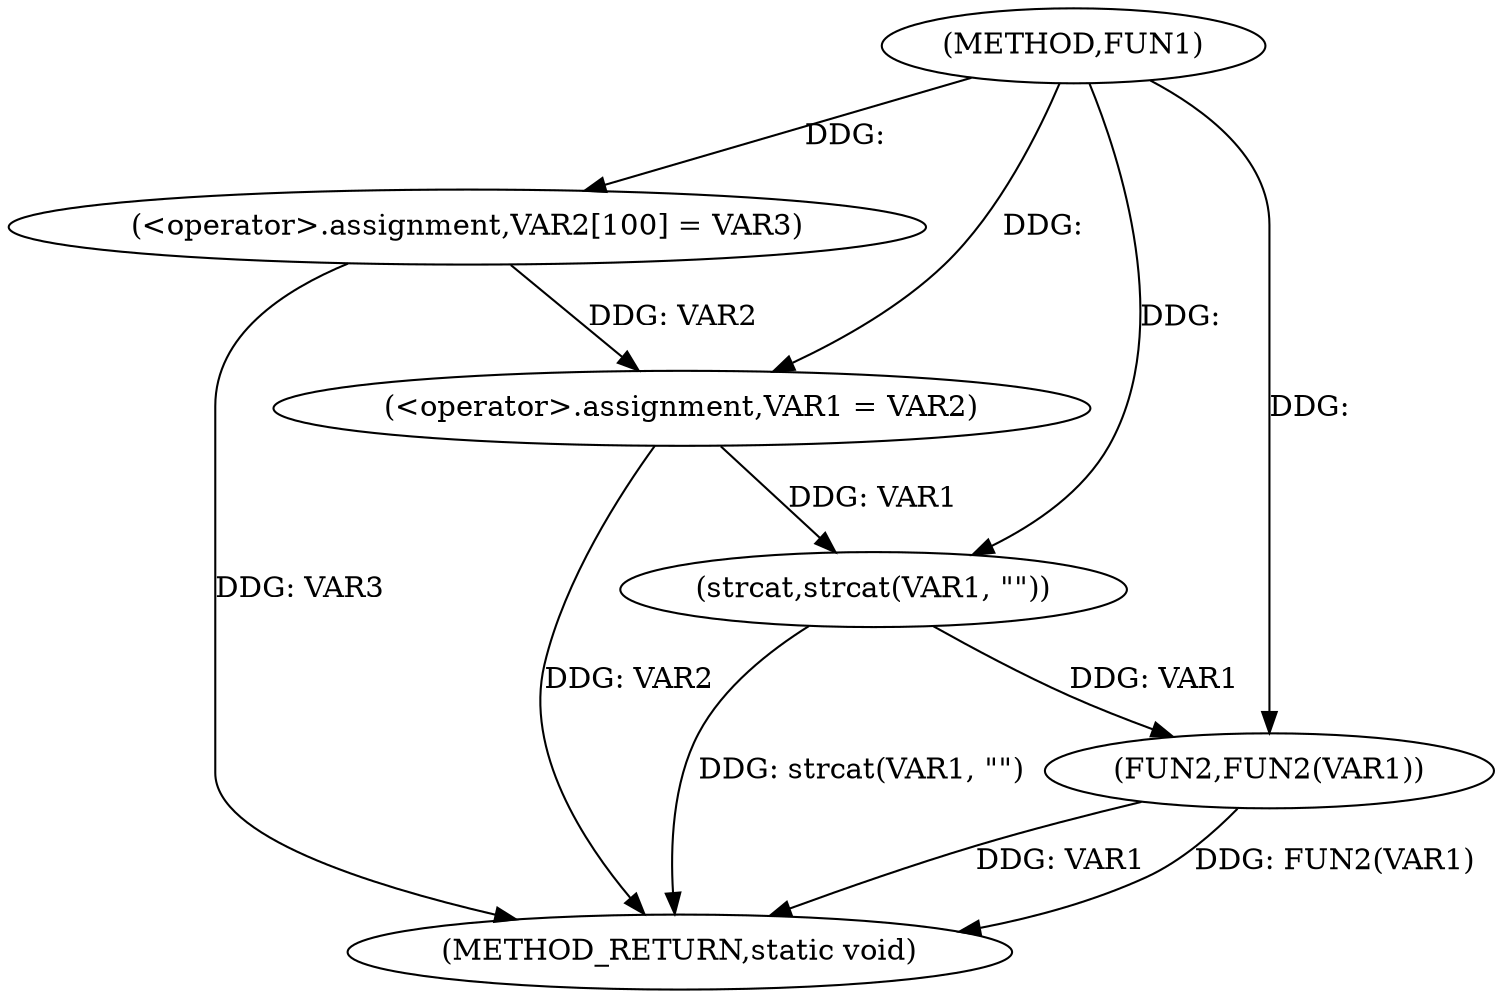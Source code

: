 digraph FUN1 {  
"1000100" [label = "(METHOD,FUN1)" ]
"1000115" [label = "(METHOD_RETURN,static void)" ]
"1000104" [label = "(<operator>.assignment,VAR2[100] = VAR3)" ]
"1000107" [label = "(<operator>.assignment,VAR1 = VAR2)" ]
"1000110" [label = "(strcat,strcat(VAR1, \"\"))" ]
"1000113" [label = "(FUN2,FUN2(VAR1))" ]
  "1000113" -> "1000115"  [ label = "DDG: VAR1"] 
  "1000113" -> "1000115"  [ label = "DDG: FUN2(VAR1)"] 
  "1000110" -> "1000115"  [ label = "DDG: strcat(VAR1, \"\")"] 
  "1000104" -> "1000115"  [ label = "DDG: VAR3"] 
  "1000107" -> "1000115"  [ label = "DDG: VAR2"] 
  "1000100" -> "1000104"  [ label = "DDG: "] 
  "1000104" -> "1000107"  [ label = "DDG: VAR2"] 
  "1000100" -> "1000107"  [ label = "DDG: "] 
  "1000107" -> "1000110"  [ label = "DDG: VAR1"] 
  "1000100" -> "1000110"  [ label = "DDG: "] 
  "1000110" -> "1000113"  [ label = "DDG: VAR1"] 
  "1000100" -> "1000113"  [ label = "DDG: "] 
}
